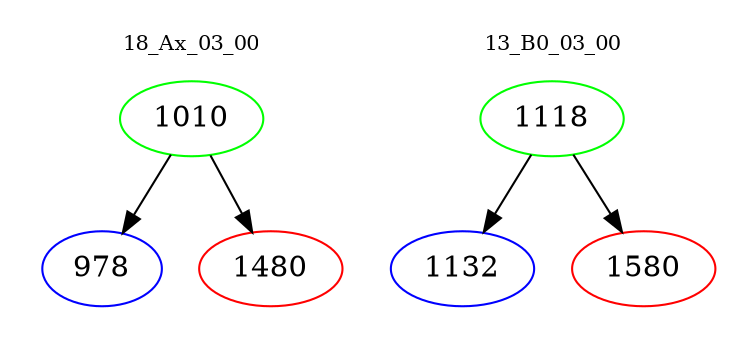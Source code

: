 digraph{
subgraph cluster_0 {
color = white
label = "18_Ax_03_00";
fontsize=10;
T0_1010 [label="1010", color="green"]
T0_1010 -> T0_978 [color="black"]
T0_978 [label="978", color="blue"]
T0_1010 -> T0_1480 [color="black"]
T0_1480 [label="1480", color="red"]
}
subgraph cluster_1 {
color = white
label = "13_B0_03_00";
fontsize=10;
T1_1118 [label="1118", color="green"]
T1_1118 -> T1_1132 [color="black"]
T1_1132 [label="1132", color="blue"]
T1_1118 -> T1_1580 [color="black"]
T1_1580 [label="1580", color="red"]
}
}
